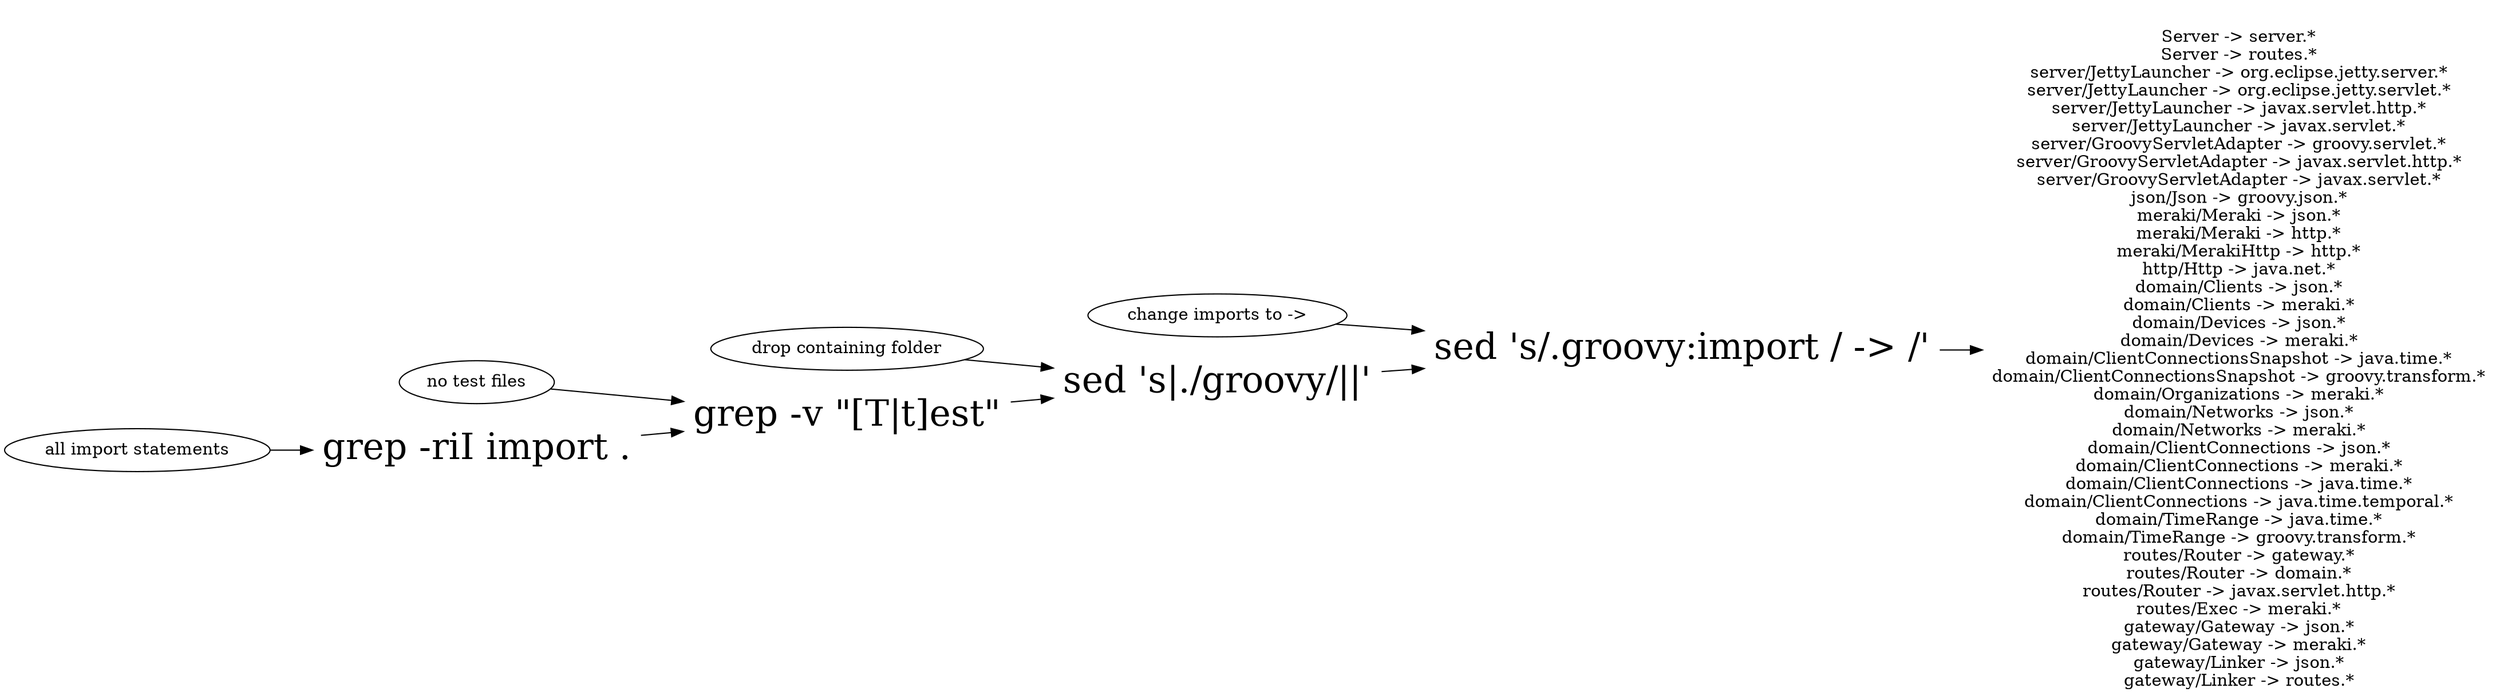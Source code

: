 digraph G {
rankdir=LR
#grep -riI import . | grep -v "[T|t]est"  | sed 's|./groovy/||' | sed 's/.groovy:import / -> /'
imports -> no_tests -> no_folder -> arrow

imports  [fontsize=30 shape=none
label="grep -riI import ."
URL="https://explainshell.com/explain?cmd=grep+-riI+import+."]
no_tests [fontsize=30 shape=none label="grep -v \"[T|t]est\""]
no_folder[fontsize=30 shape=none label="sed 's|./groovy/||'"
URL="https://explainshell.com/explain?cmd=sed+%27s%7C.%2Fgroovy%2F%7C%7C%27"]
arrow    [fontsize=30 shape=none label="sed 's/.groovy:import / -> /'"]

"all import statements"  -> imports
"no test files"          -> no_tests
"drop containing folder" -> no_folder
"change imports to ->"   -> arrow

arrow -> all_imports

all_imports [
shape=none
label="
Server -> server.*
Server -> routes.*
server/JettyLauncher -> org.eclipse.jetty.server.*
server/JettyLauncher -> org.eclipse.jetty.servlet.*
server/JettyLauncher -> javax.servlet.http.*
server/JettyLauncher -> javax.servlet.*
server/GroovyServletAdapter -> groovy.servlet.*
server/GroovyServletAdapter -> javax.servlet.http.*
server/GroovyServletAdapter -> javax.servlet.*
json/Json -> groovy.json.*
meraki/Meraki -> json.*
meraki/Meraki -> http.*
meraki/MerakiHttp -> http.*
http/Http -> java.net.*
domain/Clients -> json.*
domain/Clients -> meraki.*
domain/Devices -> json.*
domain/Devices -> meraki.*
domain/ClientConnectionsSnapshot -> java.time.*
domain/ClientConnectionsSnapshot -> groovy.transform.*
domain/Organizations -> meraki.*
domain/Networks -> json.*
domain/Networks -> meraki.*
domain/ClientConnections -> json.*
domain/ClientConnections -> meraki.*
domain/ClientConnections -> java.time.*
domain/ClientConnections -> java.time.temporal.*
domain/TimeRange -> java.time.*
domain/TimeRange -> groovy.transform.*
routes/Router -> gateway.*
routes/Router -> domain.*
routes/Router -> javax.servlet.http.*
routes/Exec -> meraki.*
gateway/Gateway -> json.*
gateway/Gateway -> meraki.*
gateway/Linker -> json.*
gateway/Linker -> routes.*
"]
}

